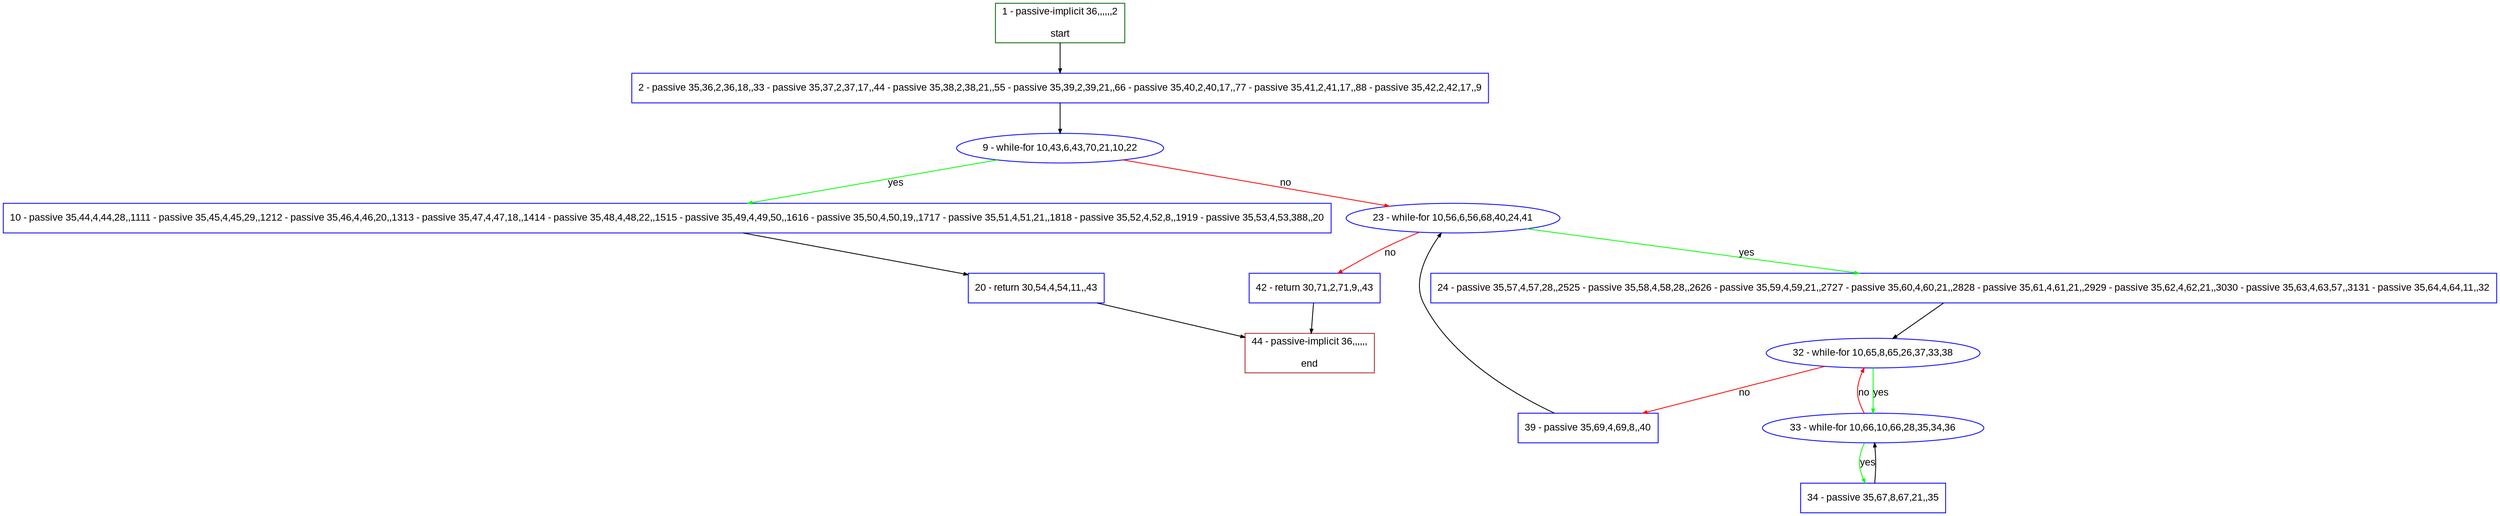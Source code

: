 digraph "" {
  graph [pack="true", label="", fontsize="12", packmode="clust", fontname="Arial", fillcolor="#FFFFCC", bgcolor="white", style="rounded,filled", compound="true"];
  node [node_initialized="no", label="", color="grey", fontsize="12", fillcolor="white", fontname="Arial", style="filled", shape="rectangle", compound="true", fixedsize="false"];
  edge [fontcolor="black", arrowhead="normal", arrowtail="none", arrowsize="0.5", ltail="", label="", color="black", fontsize="12", lhead="", fontname="Arial", dir="forward", compound="true"];
  __N1 [label="2 - passive 35,36,2,36,18,,33 - passive 35,37,2,37,17,,44 - passive 35,38,2,38,21,,55 - passive 35,39,2,39,21,,66 - passive 35,40,2,40,17,,77 - passive 35,41,2,41,17,,88 - passive 35,42,2,42,17,,9", color="#0000ff", fillcolor="#ffffff", style="filled", shape="box"];
  __N2 [label="1 - passive-implicit 36,,,,,,2\n\nstart", color="#006400", fillcolor="#ffffff", style="filled", shape="box"];
  __N3 [label="9 - while-for 10,43,6,43,70,21,10,22", color="#0000ff", fillcolor="#ffffff", style="filled", shape="oval"];
  __N4 [label="10 - passive 35,44,4,44,28,,1111 - passive 35,45,4,45,29,,1212 - passive 35,46,4,46,20,,1313 - passive 35,47,4,47,18,,1414 - passive 35,48,4,48,22,,1515 - passive 35,49,4,49,50,,1616 - passive 35,50,4,50,19,,1717 - passive 35,51,4,51,21,,1818 - passive 35,52,4,52,8,,1919 - passive 35,53,4,53,388,,20", color="#0000ff", fillcolor="#ffffff", style="filled", shape="box"];
  __N5 [label="23 - while-for 10,56,6,56,68,40,24,41", color="#0000ff", fillcolor="#ffffff", style="filled", shape="oval"];
  __N6 [label="20 - return 30,54,4,54,11,,43", color="#0000ff", fillcolor="#ffffff", style="filled", shape="box"];
  __N7 [label="44 - passive-implicit 36,,,,,,\n\nend", color="#a52a2a", fillcolor="#ffffff", style="filled", shape="box"];
  __N8 [label="24 - passive 35,57,4,57,28,,2525 - passive 35,58,4,58,28,,2626 - passive 35,59,4,59,21,,2727 - passive 35,60,4,60,21,,2828 - passive 35,61,4,61,21,,2929 - passive 35,62,4,62,21,,3030 - passive 35,63,4,63,57,,3131 - passive 35,64,4,64,11,,32", color="#0000ff", fillcolor="#ffffff", style="filled", shape="box"];
  __N9 [label="42 - return 30,71,2,71,9,,43", color="#0000ff", fillcolor="#ffffff", style="filled", shape="box"];
  __N10 [label="32 - while-for 10,65,8,65,26,37,33,38", color="#0000ff", fillcolor="#ffffff", style="filled", shape="oval"];
  __N11 [label="33 - while-for 10,66,10,66,28,35,34,36", color="#0000ff", fillcolor="#ffffff", style="filled", shape="oval"];
  __N12 [label="39 - passive 35,69,4,69,8,,40", color="#0000ff", fillcolor="#ffffff", style="filled", shape="box"];
  __N13 [label="34 - passive 35,67,8,67,21,,35", color="#0000ff", fillcolor="#ffffff", style="filled", shape="box"];
  __N2 -> __N1 [arrowhead="normal", arrowtail="none", color="#000000", label="", dir="forward"];
  __N1 -> __N3 [arrowhead="normal", arrowtail="none", color="#000000", label="", dir="forward"];
  __N3 -> __N4 [arrowhead="normal", arrowtail="none", color="#00ff00", label="yes", dir="forward"];
  __N3 -> __N5 [arrowhead="normal", arrowtail="none", color="#ff0000", label="no", dir="forward"];
  __N4 -> __N6 [arrowhead="normal", arrowtail="none", color="#000000", label="", dir="forward"];
  __N6 -> __N7 [arrowhead="normal", arrowtail="none", color="#000000", label="", dir="forward"];
  __N5 -> __N8 [arrowhead="normal", arrowtail="none", color="#00ff00", label="yes", dir="forward"];
  __N5 -> __N9 [arrowhead="normal", arrowtail="none", color="#ff0000", label="no", dir="forward"];
  __N8 -> __N10 [arrowhead="normal", arrowtail="none", color="#000000", label="", dir="forward"];
  __N10 -> __N11 [arrowhead="normal", arrowtail="none", color="#00ff00", label="yes", dir="forward"];
  __N11 -> __N10 [arrowhead="normal", arrowtail="none", color="#ff0000", label="no", dir="forward"];
  __N10 -> __N12 [arrowhead="normal", arrowtail="none", color="#ff0000", label="no", dir="forward"];
  __N11 -> __N13 [arrowhead="normal", arrowtail="none", color="#00ff00", label="yes", dir="forward"];
  __N13 -> __N11 [arrowhead="normal", arrowtail="none", color="#000000", label="", dir="forward"];
  __N12 -> __N5 [arrowhead="normal", arrowtail="none", color="#000000", label="", dir="forward"];
  __N9 -> __N7 [arrowhead="normal", arrowtail="none", color="#000000", label="", dir="forward"];
}

